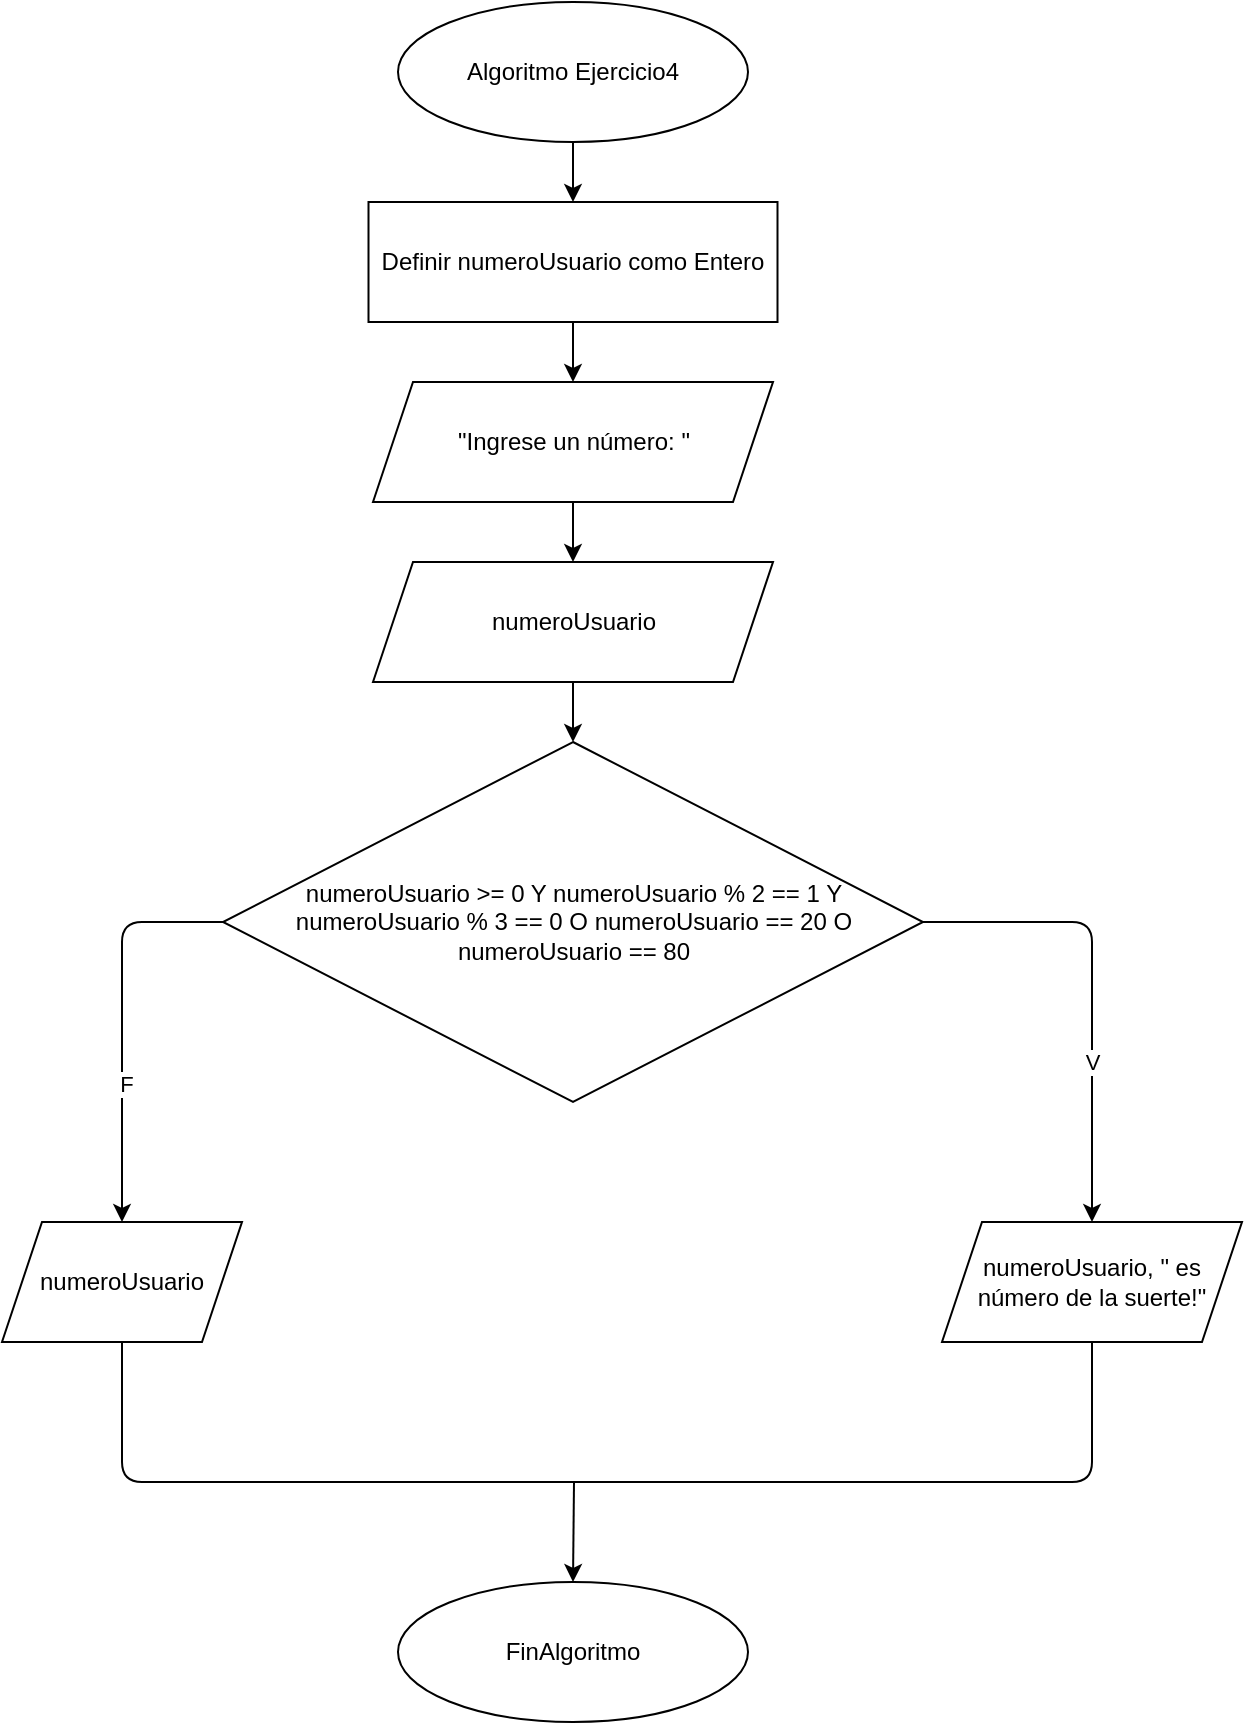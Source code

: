 <mxfile>
    <diagram id="7cB1lir_ti5GeTgzFBqD" name="Page-1">
        <mxGraphModel dx="581" dy="779" grid="1" gridSize="10" guides="1" tooltips="1" connect="1" arrows="1" fold="1" page="1" pageScale="1" pageWidth="850" pageHeight="1100" background="light-dark(#FFFFFF,#0A0A0A)" math="0" shadow="0">
            <root>
                <mxCell id="0"/>
                <mxCell id="1" parent="0"/>
                <mxCell id="4" value="" style="edgeStyle=none;html=1;" parent="1" source="2" target="3" edge="1">
                    <mxGeometry relative="1" as="geometry"/>
                </mxCell>
                <mxCell id="2" value="Algoritmo Ejercicio4" style="ellipse;whiteSpace=wrap;html=1;" parent="1" vertex="1">
                    <mxGeometry x="338" y="40" width="175" height="70" as="geometry"/>
                </mxCell>
                <mxCell id="6" value="" style="edgeStyle=none;html=1;" parent="1" source="3" target="5" edge="1">
                    <mxGeometry relative="1" as="geometry"/>
                </mxCell>
                <mxCell id="3" value="Definir numeroUsuario como Entero" style="rounded=0;whiteSpace=wrap;html=1;" parent="1" vertex="1">
                    <mxGeometry x="323.25" y="140" width="204.5" height="60" as="geometry"/>
                </mxCell>
                <mxCell id="8" value="" style="edgeStyle=none;html=1;" parent="1" source="5" target="7" edge="1">
                    <mxGeometry relative="1" as="geometry"/>
                </mxCell>
                <mxCell id="5" value="&quot;Ingrese un número: &quot;" style="shape=parallelogram;perimeter=parallelogramPerimeter;whiteSpace=wrap;html=1;fixedSize=1;rounded=0;" parent="1" vertex="1">
                    <mxGeometry x="325.5" y="230" width="200" height="60" as="geometry"/>
                </mxCell>
                <mxCell id="10" value="" style="edgeStyle=none;html=1;" parent="1" source="7" target="9" edge="1">
                    <mxGeometry relative="1" as="geometry"/>
                </mxCell>
                <mxCell id="7" value="numeroUsuario" style="shape=parallelogram;perimeter=parallelogramPerimeter;whiteSpace=wrap;html=1;fixedSize=1;rounded=0;" parent="1" vertex="1">
                    <mxGeometry x="325.5" y="320" width="200" height="60" as="geometry"/>
                </mxCell>
                <mxCell id="13" value="" style="edgeStyle=none;html=1;exitX=1;exitY=0.5;exitDx=0;exitDy=0;" edge="1" parent="1" source="9" target="12">
                    <mxGeometry relative="1" as="geometry">
                        <Array as="points">
                            <mxPoint x="685" y="500"/>
                        </Array>
                    </mxGeometry>
                </mxCell>
                <mxCell id="14" value="V" style="edgeLabel;html=1;align=center;verticalAlign=middle;resizable=0;points=[];" vertex="1" connectable="0" parent="13">
                    <mxGeometry x="0.316" relative="1" as="geometry">
                        <mxPoint as="offset"/>
                    </mxGeometry>
                </mxCell>
                <mxCell id="9" value="numeroUsuario &amp;gt;= 0 Y numeroUsuario % 2 == 1 Y numeroUsuario % 3 == 0 O numeroUsuario == 20 O numeroUsuario == 80" style="rhombus;whiteSpace=wrap;html=1;rounded=0;" parent="1" vertex="1">
                    <mxGeometry x="250.5" y="410" width="350" height="180" as="geometry"/>
                </mxCell>
                <mxCell id="12" value="numeroUsuario, &quot; es número de la suerte!&quot;" style="shape=parallelogram;perimeter=parallelogramPerimeter;whiteSpace=wrap;html=1;fixedSize=1;rounded=0;" vertex="1" parent="1">
                    <mxGeometry x="610" y="650" width="150" height="60" as="geometry"/>
                </mxCell>
                <mxCell id="15" value="numeroUsuario" style="shape=parallelogram;perimeter=parallelogramPerimeter;whiteSpace=wrap;html=1;fixedSize=1;rounded=0;" vertex="1" parent="1">
                    <mxGeometry x="140" y="650" width="120" height="60" as="geometry"/>
                </mxCell>
                <mxCell id="19" value="" style="endArrow=classic;html=1;exitX=0;exitY=0.5;exitDx=0;exitDy=0;entryX=0.5;entryY=0;entryDx=0;entryDy=0;" edge="1" parent="1" source="9" target="15">
                    <mxGeometry width="50" height="50" relative="1" as="geometry">
                        <mxPoint x="320" y="520" as="sourcePoint"/>
                        <mxPoint x="160" y="550" as="targetPoint"/>
                        <Array as="points">
                            <mxPoint x="200" y="500"/>
                        </Array>
                    </mxGeometry>
                </mxCell>
                <mxCell id="20" value="F" style="edgeLabel;html=1;align=center;verticalAlign=middle;resizable=0;points=[];" vertex="1" connectable="0" parent="19">
                    <mxGeometry x="0.305" y="2" relative="1" as="geometry">
                        <mxPoint as="offset"/>
                    </mxGeometry>
                </mxCell>
                <mxCell id="21" value="FinAlgoritmo" style="ellipse;whiteSpace=wrap;html=1;" vertex="1" parent="1">
                    <mxGeometry x="338" y="830" width="175" height="70" as="geometry"/>
                </mxCell>
                <mxCell id="22" value="" style="endArrow=none;html=1;entryX=0.5;entryY=1;entryDx=0;entryDy=0;" edge="1" parent="1" target="15">
                    <mxGeometry width="50" height="50" relative="1" as="geometry">
                        <mxPoint x="430" y="780" as="sourcePoint"/>
                        <mxPoint x="200" y="730" as="targetPoint"/>
                        <Array as="points">
                            <mxPoint x="200" y="780"/>
                        </Array>
                    </mxGeometry>
                </mxCell>
                <mxCell id="23" value="" style="endArrow=none;html=1;exitX=0.5;exitY=1;exitDx=0;exitDy=0;" edge="1" parent="1" source="12">
                    <mxGeometry width="50" height="50" relative="1" as="geometry">
                        <mxPoint x="420" y="720" as="sourcePoint"/>
                        <mxPoint x="430" y="780" as="targetPoint"/>
                        <Array as="points">
                            <mxPoint x="685" y="780"/>
                        </Array>
                    </mxGeometry>
                </mxCell>
                <mxCell id="24" value="" style="endArrow=classic;html=1;entryX=0.5;entryY=0;entryDx=0;entryDy=0;" edge="1" parent="1" target="21">
                    <mxGeometry width="50" height="50" relative="1" as="geometry">
                        <mxPoint x="426" y="780" as="sourcePoint"/>
                        <mxPoint x="470" y="670" as="targetPoint"/>
                    </mxGeometry>
                </mxCell>
            </root>
        </mxGraphModel>
    </diagram>
</mxfile>